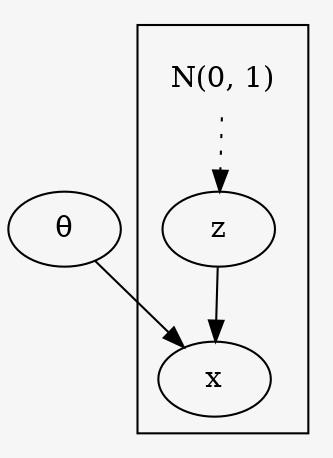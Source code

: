 digraph {
    graph [rankdir=TB bgcolor="#f6f6f6"];
    subgraph cluster_A {
        z -> x;
        N [label="N(0, 1)" shape=plaintext];
        N -> z [style=dotted];
    }
    theta -> x;
    theta [label="θ"];
}
